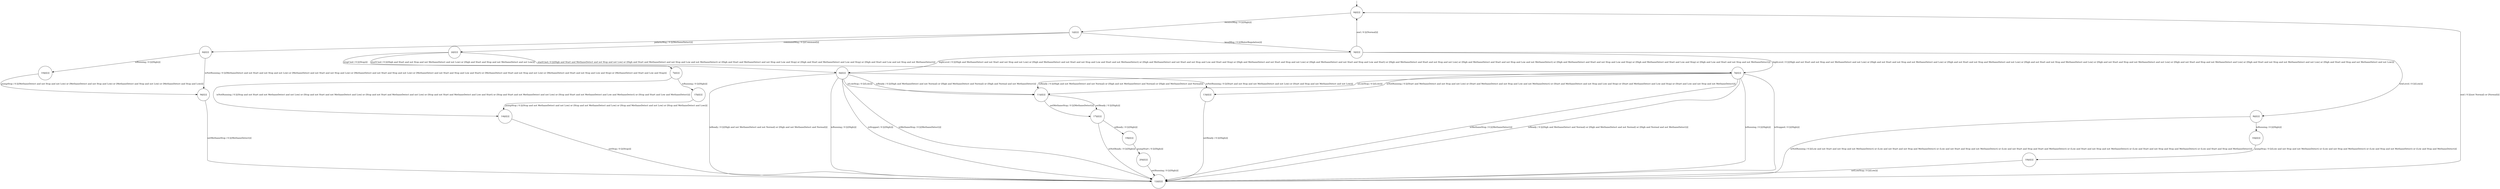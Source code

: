 digraph g {
	edge [lblstyle="above, sloped"];
	s0 [shape="circle" label="0@[()]"];
	s1 [shape="circle" label="1@[()]"];
	s2 [shape="circle" label="2@[()]"];
	s3 [shape="circle" label="3@[()]"];
	s4 [shape="circle" label="4@[()]"];
	s5 [shape="circle" label="5@[()]"];
	s6 [shape="circle" label="6@[()]"];
	s7 [shape="circle" label="7@[()]"];
	s8 [shape="circle" label="8@[()]"];
	s9 [shape="circle" label="9@[()]"];
	s10 [shape="circle" label="10@[()]"];
	s11 [shape="circle" label="11@[()]"];
	s12 [shape="circle" label="12@[()]"];
	s13 [shape="circle" label="13@[()]"];
	s14 [shape="circle" label="14@[()]"];
	s15 [shape="circle" label="15@[()]"];
	s16 [shape="circle" label="16@[()]"];
	s17 [shape="circle" label="17@[()]"];
	s18 [shape="circle" label="18@[()]"];
	s19 [shape="circle" label="19@[()]"];
	s20 [shape="circle" label="20@[()]"];
	s0 -> s1 [label="receiveMsg / 0 [((High))]"];
	s1 -> s2 [label="commandMsg / 0 [((Command))]"];
	s1 -> s3 [label="levelMsg / 0 [((WaterRegulation))]"];
	s1 -> s4 [label="palarmMsg / 0 [((MethaneDetect))]"];
	s2 -> s6 [label="startCmd / 0 [((High and Start and not Stop and not MethaneDetect and not Low) or (High and Start and Stop and not MethaneDetect and not Low))]"];
	s2 -> s5 [label="startCmd / 0 [((High and Start and MethaneDetect and not Stop and not Low) or (High and Start and MethaneDetect and not Stop and Low and not MethaneDetect) or (High and Start and MethaneDetect and not Stop and Low and Stop) or (High and Start and MethaneDetect and Low and Stop) or (High and Start and Low and not Stop and not MethaneDetect))]"];
	s2 -> s7 [label="stopCmd / 0 [((Stop))]"];
	s3 -> s0 [label="end / 0 [((Normal))]"];
	s3 -> s5 [label="highLevel / 0 [((High and not Start and not Stop and not MethaneDetect and not Low) or (High and not Start and not Stop and not MethaneDetect and Low) or (High and not Start and not Stop and MethaneDetect and not Low) or (High and not Start and not Stop and MethaneDetect and Low) or (High and not Start and Stop and not MethaneDetect and not Low) or (High and not Start and Stop and not MethaneDetect and Low) or (High and Start and not Stop and not MethaneDetect and not Low) or (High and Start and Stop and not MethaneDetect and not Low))]"];
	s3 -> s6 [label="highLevel / 0 [((High and MethaneDetect and not Start and not Stop and not Low) or (High and MethaneDetect and not Start and not Stop and Low and Start and not MethaneDetect) or (High and MethaneDetect and not Start and not Stop and Low and Start and Stop) or (High and MethaneDetect and not Start and Stop and not Low) or (High and MethaneDetect and not Start and Stop and Low and Start) or (High and MethaneDetect and Start and not Stop and not Low) or (High and MethaneDetect and Start and not Stop and Low and not MethaneDetect) or (High and MethaneDetect and Start and not Stop and Low and Stop) or (High and MethaneDetect and Start and Low and Stop) or (High and Low and Start and not Stop and not MethaneDetect))]"];
	s3 -> s8 [label="lowLevel / 0 [((Low))]"];
	s4 -> s9 [label="isNotRunning / 0 [((MethaneDetect and not Start and not Stop and not Low) or (MethaneDetect and not Start and not Stop and Low) or (MethaneDetect and not Start and Stop and not Low) or (MethaneDetect and not Start and Stop and Low and Start) or (MethaneDetect and Start and not Stop and not Low) or (MethaneDetect and Start and not Stop and Low and Stop) or (MethaneDetect and Start and Low and Stop))]"];
	s4 -> s10 [label="isRunning / 0 [((High))]"];
	s5 -> s11 [label="isLowStop / 0 [((Low))]"];
	s5 -> s12 [label="isMethaneStop / 0 [((MethaneDetect))]"];
	s5 -> s13 [label="isNotRunning / 0 [((Start and MethaneDetect and not Stop and not Low) or (Start and MethaneDetect and not Stop and Low and not MethaneDetect) or (Start and MethaneDetect and not Stop and Low and Stop) or (Start and MethaneDetect and Low and Stop) or (Start and Low and not Stop and not MethaneDetect))]"];
	s5 -> s11 [label="isReady / 0 [((High and not MethaneDetect and not Normal) or (High and not MethaneDetect and Normal) or (High and MethaneDetect and Normal))]"];
	s5 -> s12 [label="isReady / 0 [((High and MethaneDetect and Normal) or (High and MethaneDetect and not Normal) or (High and Normal and not MethaneDetect))]"];
	s5 -> s12 [label="isRunning / 0 [((High))]"];
	s5 -> s12 [label="isStopped / 0 [((High))]"];
	s6 -> s11 [label="isLowStop / 0 [((Low))]"];
	s6 -> s12 [label="isMethaneStop / 0 [((MethaneDetect))]"];
	s6 -> s13 [label="isNotRunning / 0 [((Start and not Stop and not MethaneDetect and not Low) or (Start and Stop and not MethaneDetect and not Low))]"];
	s6 -> s11 [label="isReady / 0 [((High and MethaneDetect and not Normal) or (High and MethaneDetect and Normal) or (High and Normal and not MethaneDetect))]"];
	s6 -> s12 [label="isReady / 0 [((High and not MethaneDetect and not Normal) or (High and not MethaneDetect and Normal))]"];
	s6 -> s12 [label="isRunning / 0 [((High))]"];
	s6 -> s12 [label="isStopped / 0 [((High))]"];
	s7 -> s14 [label="isNotRunning / 0 [((Stop and not Start and not MethaneDetect and not Low) or (Stop and not Start and not MethaneDetect and Low) or (Stop and not Start and MethaneDetect and not Low) or (Stop and not Start and MethaneDetect and Low and Start) or (Stop and Start and not MethaneDetect and not Low) or (Stop and Start and not MethaneDetect and Low and MethaneDetect) or (Stop and Start and Low and MethaneDetect))]"];
	s7 -> s15 [label="isRunning / 0 [((High))]"];
	s8 -> s12 [label="isNotRunning / 0 [((Low and not Start and not Stop and not MethaneDetect) or (Low and not Start and not Stop and MethaneDetect) or (Low and not Start and Stop and not MethaneDetect) or (Low and not Start and Stop and Start and MethaneDetect) or (Low and Start and not Stop and not MethaneDetect) or (Low and Start and not Stop and Stop and MethaneDetect) or (Low and Start and Stop and MethaneDetect))]"];
	s8 -> s16 [label="isRunning / 0 [((High))]"];
	s9 -> s12 [label="setMethaneStop / 0 [((MethaneDetect))]"];
	s10 -> s9 [label="pumpStop / 0 [((MethaneDetect and not Stop and not Low) or (MethaneDetect and not Stop and Low) or (MethaneDetect and Stop and not Low) or (MethaneDetect and Stop and Low))]"];
	s11 -> s17 [label="setMethaneStop / 0 [((MethaneDetect))]"];
	s11 -> s17 [label="setReady / 0 [((High))]"];
	s12 -> s0 [label="end / 0 [((not Normal) or (Normal))]"];
	s13 -> s12 [label="setReady / 0 [((High))]"];
	s14 -> s12 [label="setStop / 0 [((Stop))]"];
	s15 -> s14 [label="pumpStop / 0 [((Stop and not MethaneDetect and not Low) or (Stop and not MethaneDetect and Low) or (Stop and MethaneDetect and not Low) or (Stop and MethaneDetect and Low))]"];
	s16 -> s18 [label="pumpStop / 0 [((Low and not Stop and not MethaneDetect) or (Low and not Stop and MethaneDetect) or (Low and Stop and not MethaneDetect) or (Low and Stop and MethaneDetect))]"];
	s17 -> s12 [label="isNotReady / 0 [((High))]"];
	s17 -> s19 [label="isReady / 0 [((High))]"];
	s18 -> s12 [label="setLowStop / 0 [((Low))]"];
	s19 -> s20 [label="pumpStart / 0 [((High))]"];
	s20 -> s12 [label="setRunning / 0 [((High))]"];
	__start0 [label="" shape="none" width="0" height="0"];
	__start0 -> s0;
}